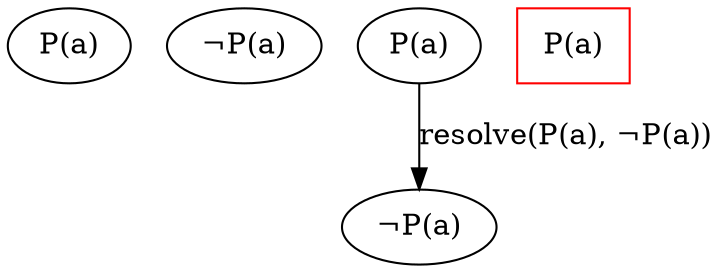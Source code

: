 digraph ResolutionTree {
    rankdir=TB;
    0 [label="P\(a\)"];
    1 [label="¬P\(a\)"];
    "P(a)" -> "¬P(a)" [label="resolve(P(a), ¬P(a))"];
    contradiction [label="P\(a\)", shape=box, color=red];
}
